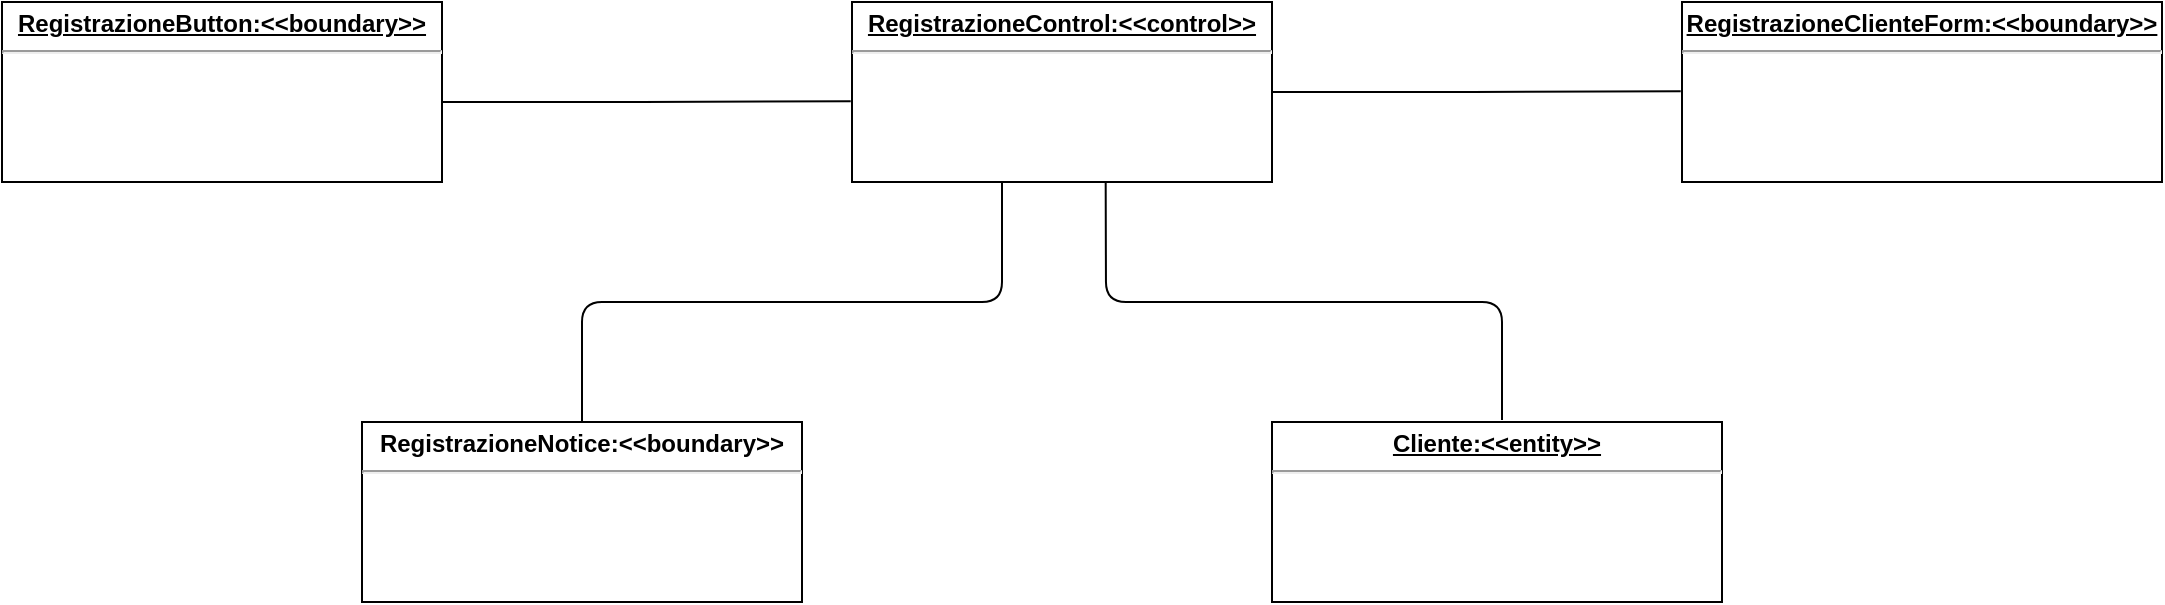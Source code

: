 <mxfile version="13.10.4" type="device"><diagram id="C5RBs43oDa-KdzZeNtuy" name="Page-1"><mxGraphModel dx="1773" dy="589" grid="1" gridSize="10" guides="1" tooltips="1" connect="1" arrows="1" fold="1" page="1" pageScale="1" pageWidth="827" pageHeight="1169" math="0" shadow="0"><root><mxCell id="WIyWlLk6GJQsqaUBKTNV-0"/><mxCell id="WIyWlLk6GJQsqaUBKTNV-1" parent="WIyWlLk6GJQsqaUBKTNV-0"/><mxCell id="jZ6WgqLnqegihHdLylHw-1" value="&lt;p style=&quot;margin: 0px ; margin-top: 4px ; text-align: center ; text-decoration: underline&quot;&gt;&lt;b&gt;RegistrazioneControl:&amp;lt;&amp;lt;control&amp;gt;&amp;gt;&lt;/b&gt;&lt;/p&gt;&lt;hr&gt;&lt;p style=&quot;margin: 0px ; margin-left: 8px&quot;&gt;&lt;br&gt;&lt;/p&gt;" style="verticalAlign=top;align=left;overflow=fill;fontSize=12;fontFamily=Helvetica;html=1;" parent="WIyWlLk6GJQsqaUBKTNV-1" vertex="1"><mxGeometry x="335" y="30" width="210" height="90" as="geometry"/></mxCell><mxCell id="jZ6WgqLnqegihHdLylHw-2" value="&lt;p style=&quot;margin: 0px ; margin-top: 4px ; text-align: center ; text-decoration: underline&quot;&gt;&lt;b&gt;RegistrazioneButton:&amp;lt;&amp;lt;boundary&amp;gt;&amp;gt;&lt;/b&gt;&lt;/p&gt;&lt;hr&gt;&lt;p style=&quot;margin: 0px ; margin-left: 8px&quot;&gt;&lt;br&gt;&lt;/p&gt;" style="verticalAlign=top;align=left;overflow=fill;fontSize=12;fontFamily=Helvetica;html=1;" parent="WIyWlLk6GJQsqaUBKTNV-1" vertex="1"><mxGeometry x="-90" y="30" width="220" height="90" as="geometry"/></mxCell><mxCell id="jZ6WgqLnqegihHdLylHw-3" value="&lt;p style=&quot;margin: 0px ; margin-top: 4px ; text-align: center ; text-decoration: underline&quot;&gt;&lt;b&gt;RegistrazioneClienteForm:&amp;lt;&amp;lt;boundary&amp;gt;&amp;gt;&lt;/b&gt;&lt;/p&gt;&lt;hr&gt;&lt;p style=&quot;margin: 0px ; margin-left: 8px&quot;&gt;&lt;br&gt;&lt;/p&gt;" style="verticalAlign=top;align=left;overflow=fill;fontSize=12;fontFamily=Helvetica;html=1;" parent="WIyWlLk6GJQsqaUBKTNV-1" vertex="1"><mxGeometry x="750" y="30" width="240" height="90" as="geometry"/></mxCell><mxCell id="jZ6WgqLnqegihHdLylHw-4" value="&lt;p style=&quot;margin: 0px ; margin-top: 4px ; text-align: center ; text-decoration: underline&quot;&gt;&lt;b&gt;Cliente:&amp;lt;&amp;lt;entity&amp;gt;&amp;gt;&lt;/b&gt;&lt;br&gt;&lt;/p&gt;&lt;hr&gt;&lt;p style=&quot;margin: 0px 0px 0px 8px&quot;&gt;&lt;br&gt;&lt;/p&gt;&lt;p style=&quot;margin: 0px 0px 0px 8px&quot;&gt;&lt;br&gt;&lt;/p&gt;" style="verticalAlign=top;align=left;overflow=fill;fontSize=12;fontFamily=Helvetica;html=1;" parent="WIyWlLk6GJQsqaUBKTNV-1" vertex="1"><mxGeometry x="545" y="240" width="225" height="90" as="geometry"/></mxCell><mxCell id="jZ6WgqLnqegihHdLylHw-5" value="&lt;p style=&quot;margin: 4px 0px 0px ; text-align: center&quot;&gt;&lt;b&gt;RegistrazioneNotice:&amp;lt;&amp;lt;boundary&amp;gt;&amp;gt;&lt;/b&gt;&lt;/p&gt;&lt;hr&gt;&lt;p style=&quot;margin: 0px 0px 0px 8px&quot;&gt;&lt;br&gt;&lt;/p&gt;" style="verticalAlign=top;align=left;overflow=fill;fontSize=12;fontFamily=Helvetica;html=1;" parent="WIyWlLk6GJQsqaUBKTNV-1" vertex="1"><mxGeometry x="90" y="240" width="220" height="90" as="geometry"/></mxCell><mxCell id="jZ6WgqLnqegihHdLylHw-8" value="" style="endArrow=none;html=1;entryX=-0.003;entryY=0.551;entryDx=0;entryDy=0;entryPerimeter=0;" parent="WIyWlLk6GJQsqaUBKTNV-1" target="jZ6WgqLnqegihHdLylHw-1" edge="1"><mxGeometry width="50" height="50" relative="1" as="geometry"><mxPoint x="130" y="80" as="sourcePoint"/><mxPoint x="330" y="80" as="targetPoint"/><Array as="points"><mxPoint x="220" y="80"/></Array></mxGeometry></mxCell><mxCell id="jZ6WgqLnqegihHdLylHw-9" value="" style="endArrow=none;html=1;entryX=-0.003;entryY=0.551;entryDx=0;entryDy=0;entryPerimeter=0;" parent="WIyWlLk6GJQsqaUBKTNV-1" edge="1"><mxGeometry width="50" height="50" relative="1" as="geometry"><mxPoint x="545" y="74.99" as="sourcePoint"/><mxPoint x="749.37" y="74.58" as="targetPoint"/><Array as="points"><mxPoint x="635" y="74.99"/></Array></mxGeometry></mxCell><mxCell id="jZ6WgqLnqegihHdLylHw-10" value="" style="endArrow=none;html=1;" parent="WIyWlLk6GJQsqaUBKTNV-1" edge="1"><mxGeometry width="50" height="50" relative="1" as="geometry"><mxPoint x="200" y="240" as="sourcePoint"/><mxPoint x="410" y="120" as="targetPoint"/><Array as="points"><mxPoint x="200" y="180"/><mxPoint x="410" y="180"/></Array></mxGeometry></mxCell><mxCell id="jZ6WgqLnqegihHdLylHw-11" value="" style="endArrow=none;html=1;entryX=0.604;entryY=0.998;entryDx=0;entryDy=0;entryPerimeter=0;" parent="WIyWlLk6GJQsqaUBKTNV-1" target="jZ6WgqLnqegihHdLylHw-1" edge="1"><mxGeometry width="50" height="50" relative="1" as="geometry"><mxPoint x="660" y="239" as="sourcePoint"/><mxPoint x="549.99" y="140.0" as="targetPoint"/><Array as="points"><mxPoint x="660" y="180"/><mxPoint x="462" y="180"/></Array></mxGeometry></mxCell></root></mxGraphModel></diagram></mxfile>